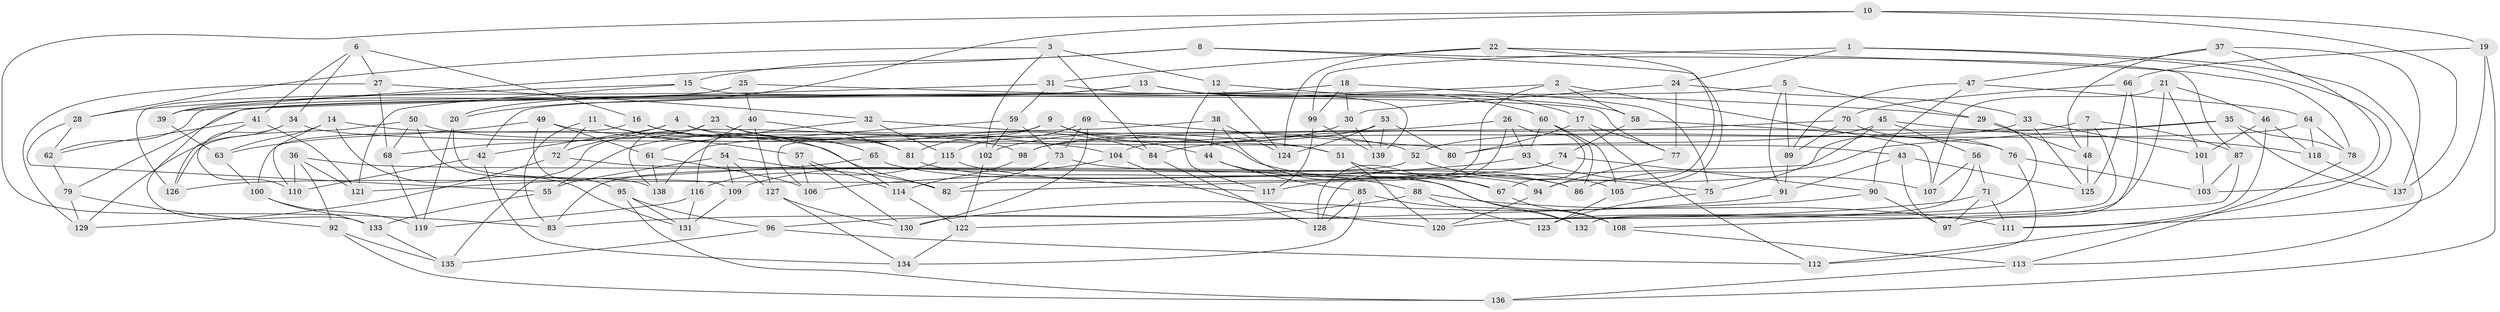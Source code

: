 // Generated by graph-tools (version 1.1) at 2025/11/02/27/25 16:11:46]
// undirected, 139 vertices, 278 edges
graph export_dot {
graph [start="1"]
  node [color=gray90,style=filled];
  1;
  2;
  3;
  4;
  5;
  6;
  7;
  8;
  9;
  10;
  11;
  12;
  13;
  14;
  15;
  16;
  17;
  18;
  19;
  20;
  21;
  22;
  23;
  24;
  25;
  26;
  27;
  28;
  29;
  30;
  31;
  32;
  33;
  34;
  35;
  36;
  37;
  38;
  39;
  40;
  41;
  42;
  43;
  44;
  45;
  46;
  47;
  48;
  49;
  50;
  51;
  52;
  53;
  54;
  55;
  56;
  57;
  58;
  59;
  60;
  61;
  62;
  63;
  64;
  65;
  66;
  67;
  68;
  69;
  70;
  71;
  72;
  73;
  74;
  75;
  76;
  77;
  78;
  79;
  80;
  81;
  82;
  83;
  84;
  85;
  86;
  87;
  88;
  89;
  90;
  91;
  92;
  93;
  94;
  95;
  96;
  97;
  98;
  99;
  100;
  101;
  102;
  103;
  104;
  105;
  106;
  107;
  108;
  109;
  110;
  111;
  112;
  113;
  114;
  115;
  116;
  117;
  118;
  119;
  120;
  121;
  122;
  123;
  124;
  125;
  126;
  127;
  128;
  129;
  130;
  131;
  132;
  133;
  134;
  135;
  136;
  137;
  138;
  139;
  1 -- 99;
  1 -- 113;
  1 -- 112;
  1 -- 24;
  2 -- 117;
  2 -- 107;
  2 -- 58;
  2 -- 42;
  3 -- 28;
  3 -- 102;
  3 -- 84;
  3 -- 12;
  4 -- 68;
  4 -- 65;
  4 -- 43;
  4 -- 42;
  5 -- 89;
  5 -- 91;
  5 -- 29;
  5 -- 79;
  6 -- 41;
  6 -- 27;
  6 -- 34;
  6 -- 16;
  7 -- 87;
  7 -- 132;
  7 -- 48;
  7 -- 82;
  8 -- 87;
  8 -- 105;
  8 -- 15;
  8 -- 39;
  9 -- 86;
  9 -- 81;
  9 -- 135;
  9 -- 44;
  10 -- 19;
  10 -- 137;
  10 -- 20;
  10 -- 83;
  11 -- 83;
  11 -- 114;
  11 -- 57;
  11 -- 72;
  12 -- 124;
  12 -- 117;
  12 -- 17;
  13 -- 60;
  13 -- 62;
  13 -- 20;
  13 -- 58;
  14 -- 110;
  14 -- 82;
  14 -- 63;
  14 -- 131;
  15 -- 121;
  15 -- 77;
  15 -- 28;
  16 -- 65;
  16 -- 100;
  16 -- 52;
  17 -- 77;
  17 -- 80;
  17 -- 112;
  18 -- 133;
  18 -- 99;
  18 -- 30;
  18 -- 75;
  19 -- 66;
  19 -- 136;
  19 -- 111;
  20 -- 119;
  20 -- 109;
  21 -- 107;
  21 -- 101;
  21 -- 46;
  21 -- 132;
  22 -- 94;
  22 -- 124;
  22 -- 78;
  22 -- 31;
  23 -- 84;
  23 -- 72;
  23 -- 81;
  23 -- 138;
  24 -- 30;
  24 -- 33;
  24 -- 77;
  25 -- 39;
  25 -- 29;
  25 -- 126;
  25 -- 40;
  26 -- 128;
  26 -- 93;
  26 -- 67;
  26 -- 98;
  27 -- 68;
  27 -- 32;
  27 -- 129;
  28 -- 62;
  28 -- 55;
  29 -- 48;
  29 -- 123;
  30 -- 102;
  30 -- 139;
  31 -- 59;
  31 -- 139;
  31 -- 39;
  32 -- 61;
  32 -- 51;
  32 -- 115;
  33 -- 125;
  33 -- 101;
  33 -- 52;
  34 -- 51;
  34 -- 110;
  34 -- 129;
  35 -- 98;
  35 -- 137;
  35 -- 86;
  35 -- 78;
  36 -- 92;
  36 -- 121;
  36 -- 108;
  36 -- 110;
  37 -- 137;
  37 -- 48;
  37 -- 47;
  37 -- 103;
  38 -- 44;
  38 -- 132;
  38 -- 106;
  38 -- 124;
  39 -- 63;
  40 -- 116;
  40 -- 81;
  40 -- 127;
  41 -- 126;
  41 -- 62;
  41 -- 121;
  42 -- 110;
  42 -- 134;
  43 -- 91;
  43 -- 97;
  43 -- 125;
  44 -- 85;
  44 -- 88;
  45 -- 75;
  45 -- 56;
  45 -- 118;
  45 -- 80;
  46 -- 111;
  46 -- 118;
  46 -- 101;
  47 -- 90;
  47 -- 64;
  47 -- 89;
  48 -- 125;
  49 -- 61;
  49 -- 95;
  49 -- 63;
  49 -- 104;
  50 -- 98;
  50 -- 138;
  50 -- 126;
  50 -- 68;
  51 -- 120;
  51 -- 67;
  52 -- 83;
  52 -- 75;
  53 -- 124;
  53 -- 80;
  53 -- 139;
  53 -- 55;
  54 -- 109;
  54 -- 127;
  54 -- 55;
  54 -- 82;
  55 -- 133;
  56 -- 107;
  56 -- 120;
  56 -- 71;
  57 -- 130;
  57 -- 106;
  57 -- 114;
  58 -- 76;
  58 -- 74;
  59 -- 102;
  59 -- 138;
  59 -- 73;
  60 -- 93;
  60 -- 105;
  60 -- 86;
  61 -- 106;
  61 -- 138;
  62 -- 79;
  63 -- 100;
  64 -- 118;
  64 -- 78;
  64 -- 104;
  65 -- 121;
  65 -- 67;
  66 -- 70;
  66 -- 125;
  66 -- 97;
  67 -- 108;
  68 -- 119;
  69 -- 73;
  69 -- 115;
  69 -- 80;
  69 -- 130;
  70 -- 89;
  70 -- 76;
  70 -- 84;
  71 -- 111;
  71 -- 97;
  71 -- 83;
  72 -- 129;
  72 -- 94;
  73 -- 82;
  73 -- 105;
  74 -- 126;
  74 -- 90;
  74 -- 128;
  75 -- 123;
  76 -- 103;
  76 -- 112;
  77 -- 94;
  78 -- 113;
  79 -- 129;
  79 -- 92;
  81 -- 86;
  84 -- 128;
  85 -- 128;
  85 -- 134;
  85 -- 132;
  87 -- 103;
  87 -- 108;
  88 -- 123;
  88 -- 96;
  88 -- 111;
  89 -- 91;
  90 -- 122;
  90 -- 97;
  91 -- 130;
  92 -- 136;
  92 -- 135;
  93 -- 107;
  93 -- 106;
  94 -- 120;
  95 -- 136;
  95 -- 96;
  95 -- 131;
  96 -- 135;
  96 -- 112;
  98 -- 114;
  99 -- 139;
  99 -- 117;
  100 -- 119;
  100 -- 133;
  101 -- 103;
  102 -- 122;
  104 -- 120;
  104 -- 109;
  105 -- 123;
  108 -- 113;
  109 -- 131;
  113 -- 136;
  114 -- 122;
  115 -- 117;
  115 -- 116;
  116 -- 119;
  116 -- 131;
  118 -- 137;
  122 -- 134;
  127 -- 134;
  127 -- 130;
  133 -- 135;
}
